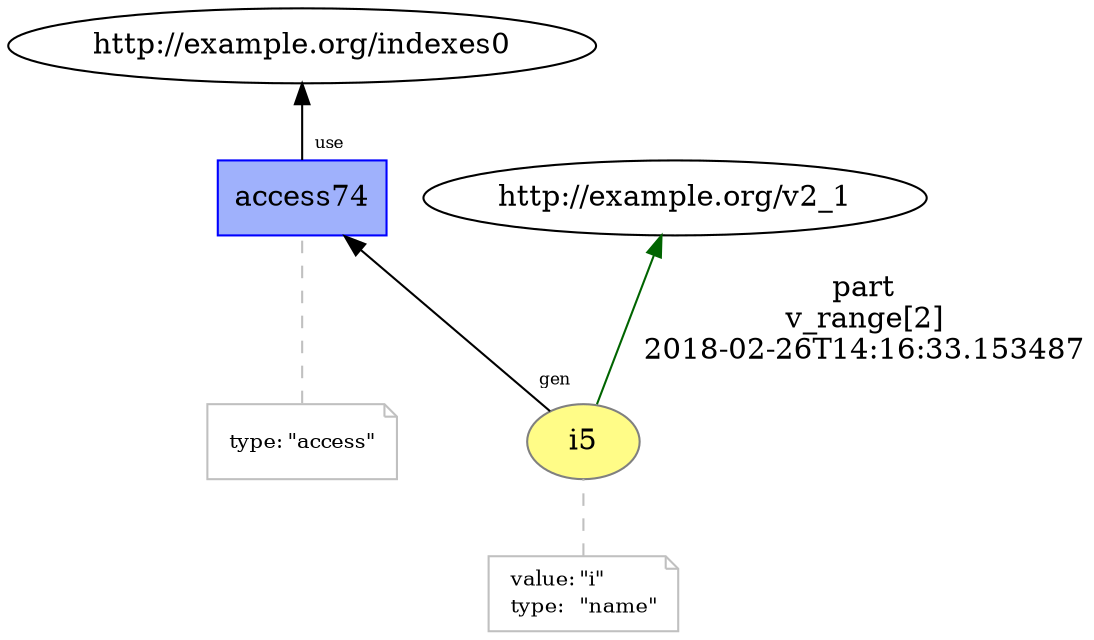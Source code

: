 digraph "PROV" { size="16,12"; rankdir="BT";
"http://example.org/i5" [fillcolor="#FFFC87",color="#808080",style="filled",label="i5",URL="http://example.org/i5"]
"-attrs0" [color="gray",shape="note",fontsize="10",fontcolor="black",label=<<TABLE cellpadding="0" border="0">
	<TR>
	    <TD align="left">value:</TD>
	    <TD align="left">&quot;i&quot;</TD>
	</TR>
	<TR>
	    <TD align="left">type:</TD>
	    <TD align="left">&quot;name&quot;</TD>
	</TR>
</TABLE>>]
"-attrs0" -> "http://example.org/i5" [color="gray",style="dashed",arrowhead="none"]
"http://example.org/i5" -> "http://example.org/v2_1" [labelfontsize="8",labeldistance="1.5",color="darkgreen",labelangle="60.0",rotation="20",label="part
v_range[2]
2018-02-26T14:16:33.153487"]
"http://example.org/access74" [fillcolor="#9FB1FC",color="#0000FF",shape="polygon",sides="4",style="filled",label="access74",URL="http://example.org/access74"]
"-attrs1" [color="gray",shape="note",fontsize="10",fontcolor="black",label=<<TABLE cellpadding="0" border="0">
	<TR>
	    <TD align="left">type:</TD>
	    <TD align="left">&quot;access&quot;</TD>
	</TR>
</TABLE>>]
"-attrs1" -> "http://example.org/access74" [color="gray",style="dashed",arrowhead="none"]
"http://example.org/access74" -> "http://example.org/indexes0" [labelfontsize="8",labeldistance="1.5",labelangle="60.0",rotation="20",taillabel="use"]
"http://example.org/i5" -> "http://example.org/access74" [labelfontsize="8",labeldistance="1.5",labelangle="60.0",rotation="20",taillabel="gen"]
}